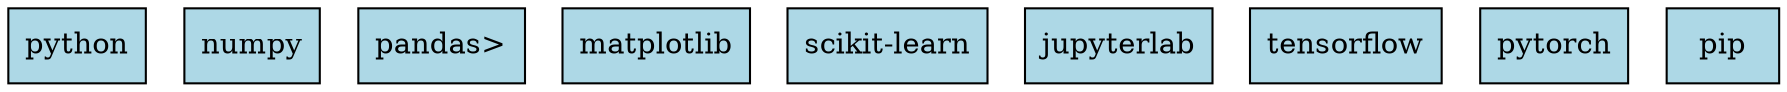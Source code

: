digraph conda_dependencies {
  node [shape=box, style=filled, fillcolor=lightblue];
  "python" [label="python"];
  "numpy" [label="numpy"];
  "pandas>" [label="pandas>"];
  "matplotlib" [label="matplotlib"];
  "scikit-learn" [label="scikit-learn"];
  "jupyterlab" [label="jupyterlab"];
  "tensorflow" [label="tensorflow"];
  "pytorch" [label="pytorch"];
  "pip" [label="pip"];
}
